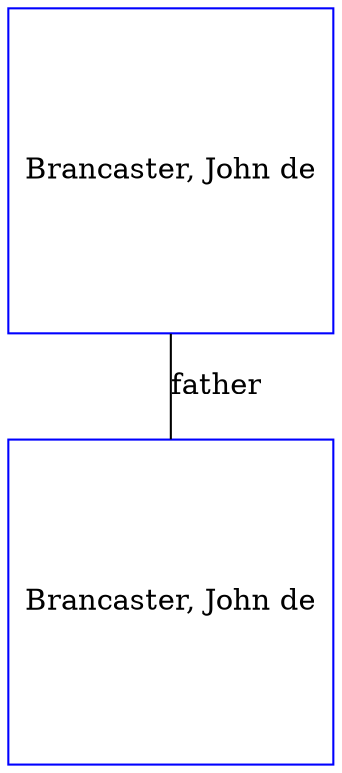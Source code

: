 digraph D {
    edge [dir=none];    node [shape=box];    "011629"   [label="Brancaster, John de", shape=box, regular=1, color="blue"] ;
"011630"   [label="Brancaster, John de", shape=box, regular=1, color="blue"] ;
011629->011630 [label="father",arrowsize=0.0]; 
}